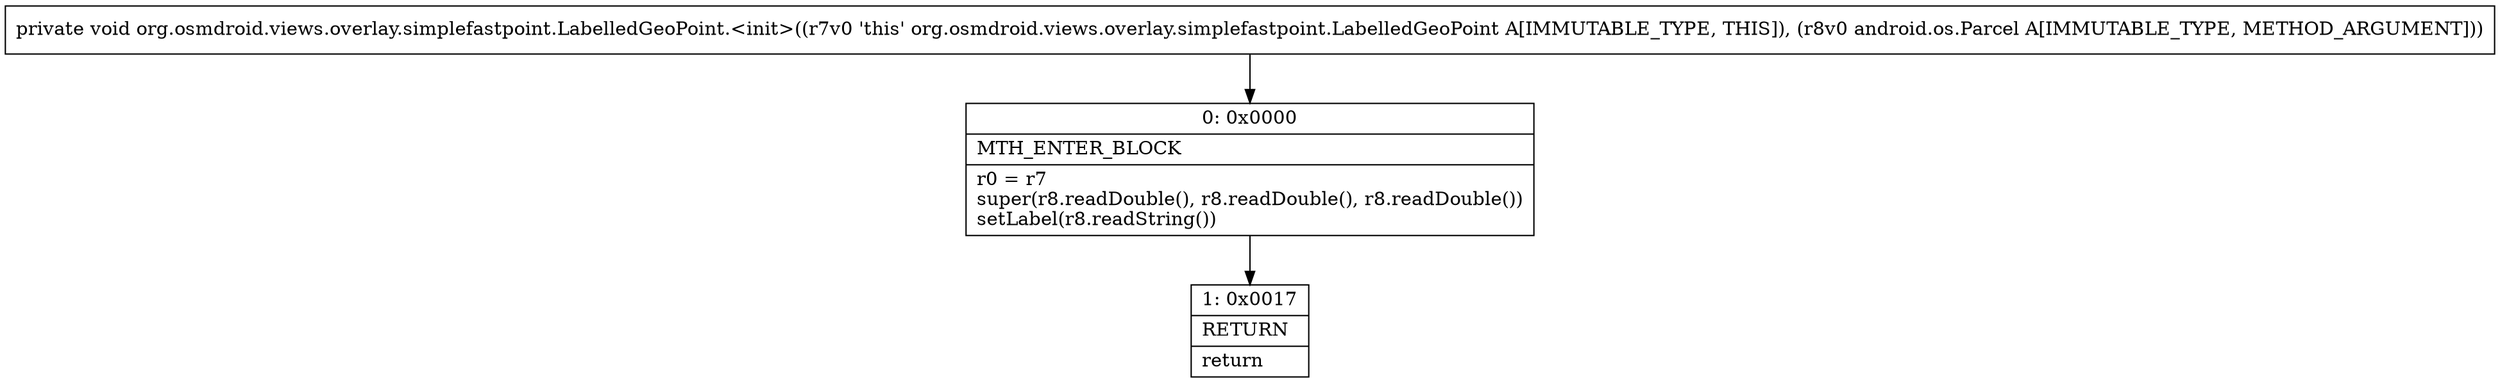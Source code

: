 digraph "CFG fororg.osmdroid.views.overlay.simplefastpoint.LabelledGeoPoint.\<init\>(Landroid\/os\/Parcel;)V" {
Node_0 [shape=record,label="{0\:\ 0x0000|MTH_ENTER_BLOCK\l|r0 = r7\lsuper(r8.readDouble(), r8.readDouble(), r8.readDouble())\lsetLabel(r8.readString())\l}"];
Node_1 [shape=record,label="{1\:\ 0x0017|RETURN\l|return\l}"];
MethodNode[shape=record,label="{private void org.osmdroid.views.overlay.simplefastpoint.LabelledGeoPoint.\<init\>((r7v0 'this' org.osmdroid.views.overlay.simplefastpoint.LabelledGeoPoint A[IMMUTABLE_TYPE, THIS]), (r8v0 android.os.Parcel A[IMMUTABLE_TYPE, METHOD_ARGUMENT])) }"];
MethodNode -> Node_0;
Node_0 -> Node_1;
}

